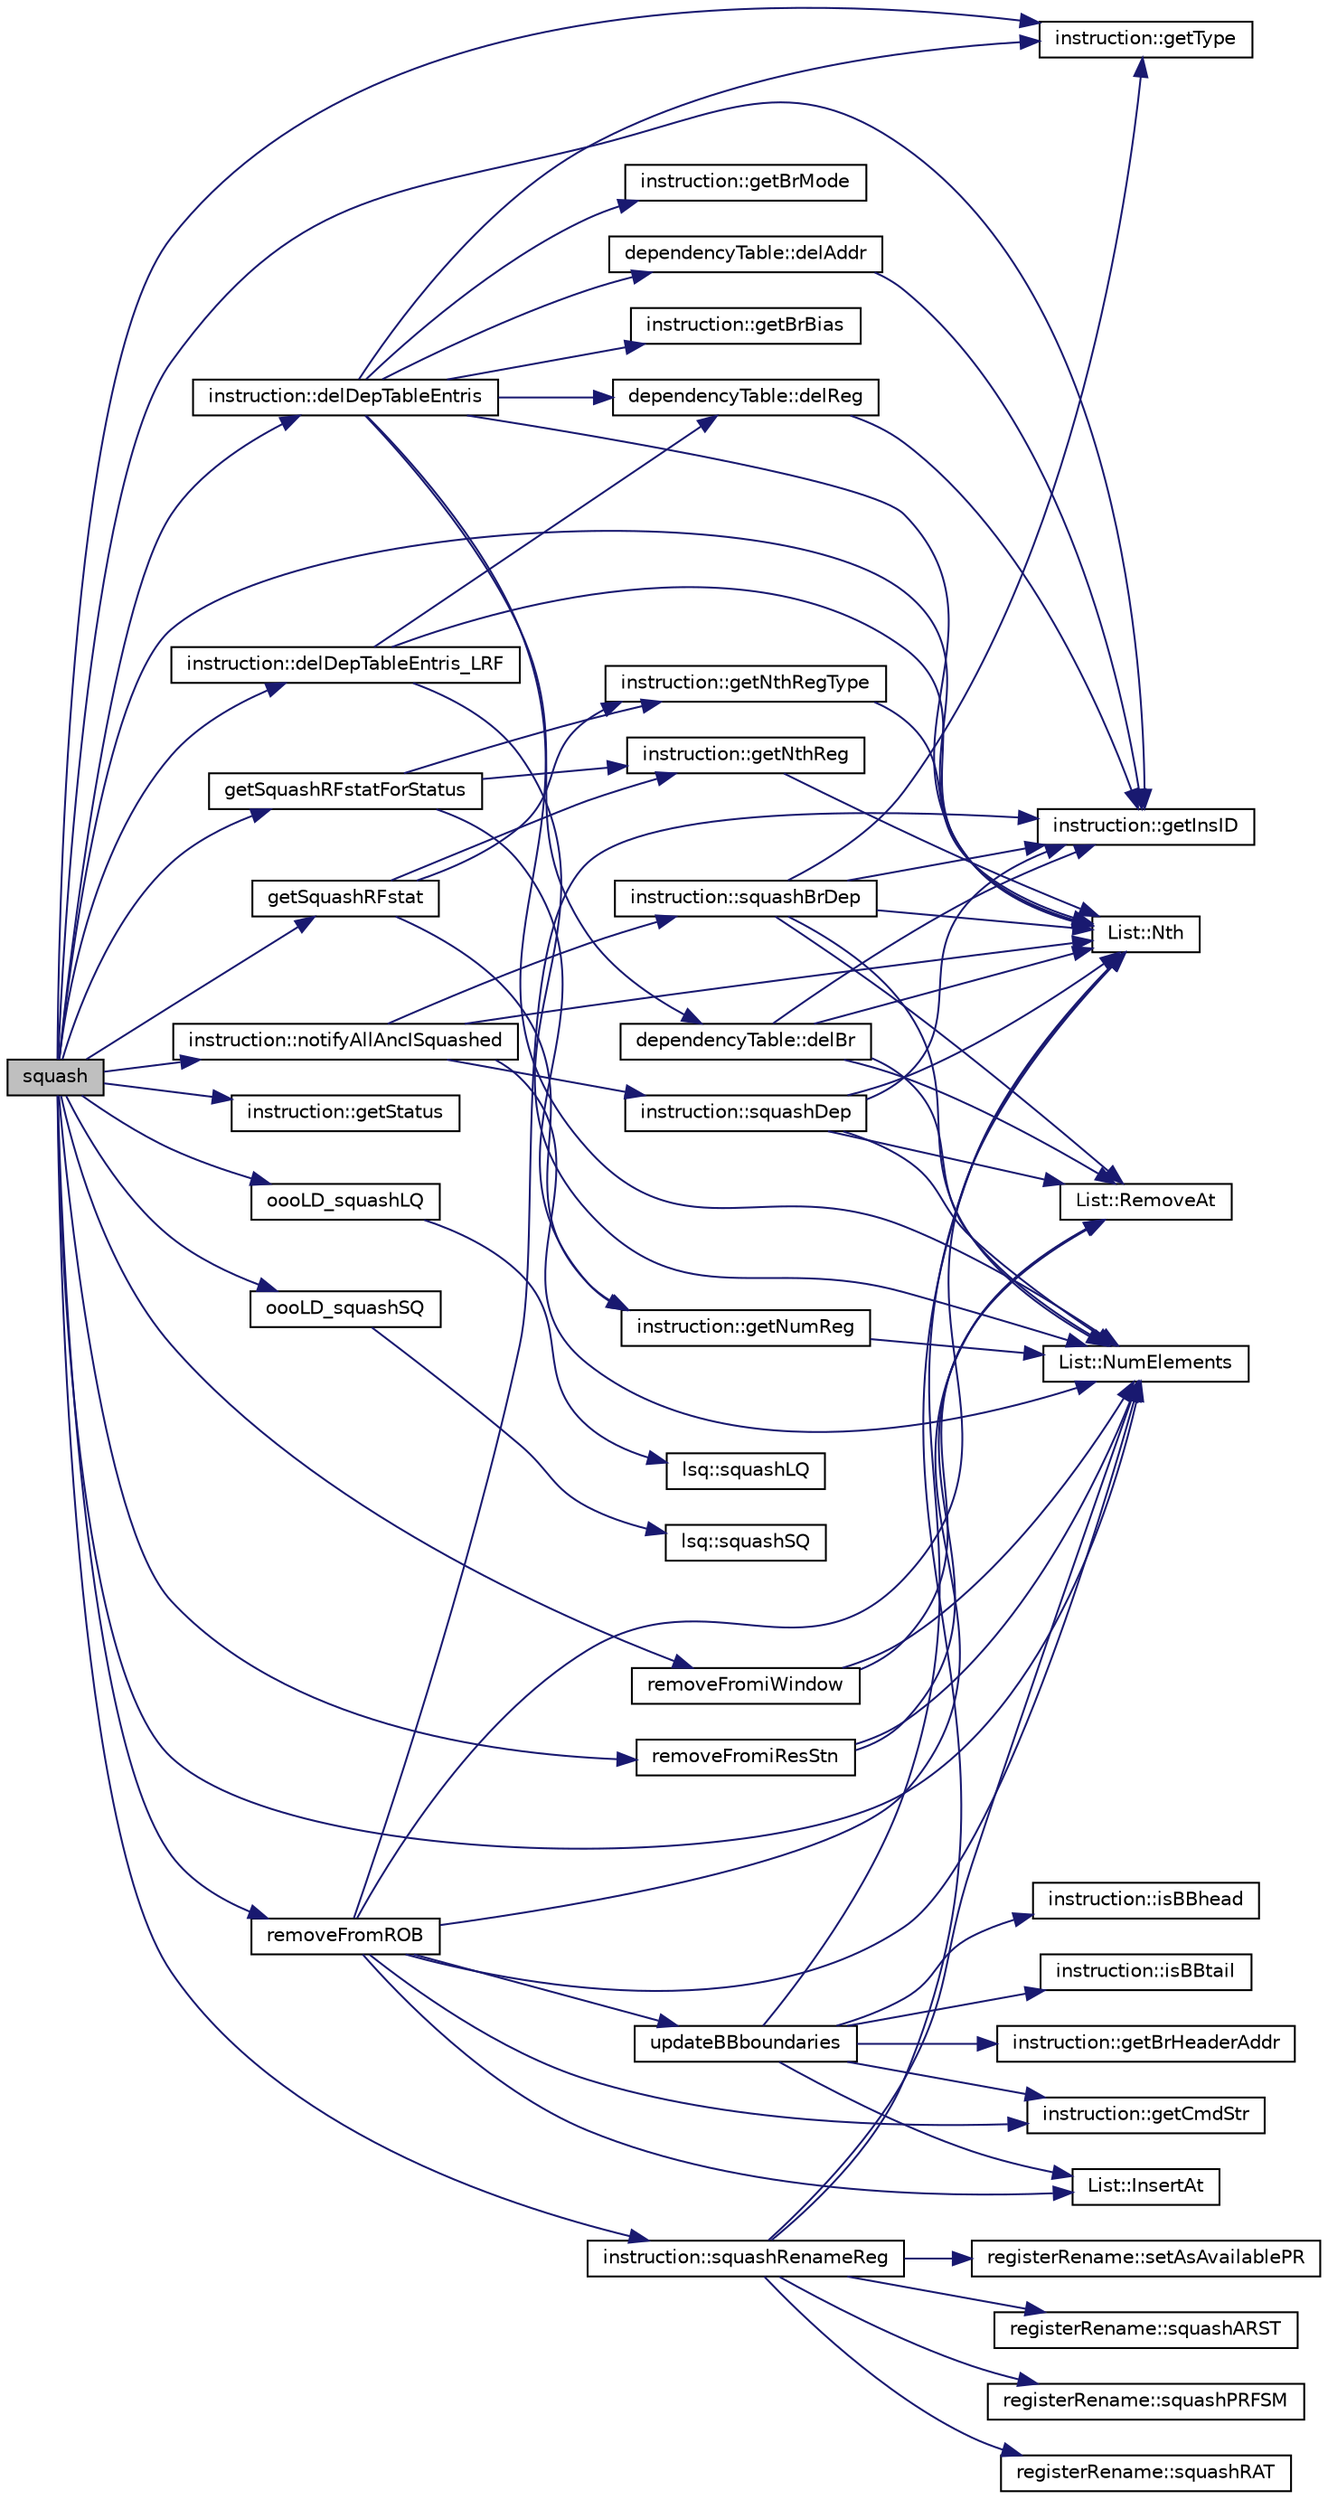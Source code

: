 digraph G
{
  edge [fontname="Helvetica",fontsize="10",labelfontname="Helvetica",labelfontsize="10"];
  node [fontname="Helvetica",fontsize="10",shape=record];
  rankdir=LR;
  Node1 [label="squash",height=0.2,width=0.4,color="black", fillcolor="grey75", style="filled" fontcolor="black"];
  Node1 -> Node2 [color="midnightblue",fontsize="10",style="solid"];
  Node2 [label="instruction::delDepTableEntris",height=0.2,width=0.4,color="black", fillcolor="white", style="filled",URL="$classinstruction.html#aa97fc6d29e3d841baede2a83414b3997"];
  Node2 -> Node3 [color="midnightblue",fontsize="10",style="solid"];
  Node3 [label="dependencyTable::delAddr",height=0.2,width=0.4,color="black", fillcolor="white", style="filled",URL="$classdependencyTable.html#abffec553d72068c891beb9fa8fe73440"];
  Node3 -> Node4 [color="midnightblue",fontsize="10",style="solid"];
  Node4 [label="instruction::getInsID",height=0.2,width=0.4,color="black", fillcolor="white", style="filled",URL="$classinstruction.html#a0856c8a7411c298a51cd8d8d5e2f8b12"];
  Node2 -> Node5 [color="midnightblue",fontsize="10",style="solid"];
  Node5 [label="dependencyTable::delBr",height=0.2,width=0.4,color="black", fillcolor="white", style="filled",URL="$classdependencyTable.html#a6b94d787b12a3979b8b182c7e5bde07f"];
  Node5 -> Node4 [color="midnightblue",fontsize="10",style="solid"];
  Node5 -> Node6 [color="midnightblue",fontsize="10",style="solid"];
  Node6 [label="List::Nth",height=0.2,width=0.4,color="black", fillcolor="white", style="filled",URL="$classList.html#a5eb964816de33c85e1d46658ddf8c6c4"];
  Node5 -> Node7 [color="midnightblue",fontsize="10",style="solid"];
  Node7 [label="List::NumElements",height=0.2,width=0.4,color="black", fillcolor="white", style="filled",URL="$classList.html#ac2e9d50f703b01bf643fa6ce50837c26"];
  Node5 -> Node8 [color="midnightblue",fontsize="10",style="solid"];
  Node8 [label="List::RemoveAt",height=0.2,width=0.4,color="black", fillcolor="white", style="filled",URL="$classList.html#af17f72d263f90d53ea8501b5b1853470"];
  Node2 -> Node9 [color="midnightblue",fontsize="10",style="solid"];
  Node9 [label="dependencyTable::delReg",height=0.2,width=0.4,color="black", fillcolor="white", style="filled",URL="$classdependencyTable.html#a6057fc845371e5846048e7c7ede21cd8"];
  Node9 -> Node4 [color="midnightblue",fontsize="10",style="solid"];
  Node2 -> Node10 [color="midnightblue",fontsize="10",style="solid"];
  Node10 [label="instruction::getBrBias",height=0.2,width=0.4,color="black", fillcolor="white", style="filled",URL="$classinstruction.html#ac75c130a63a934b5e7e6ea4317a92a73"];
  Node2 -> Node11 [color="midnightblue",fontsize="10",style="solid"];
  Node11 [label="instruction::getBrMode",height=0.2,width=0.4,color="black", fillcolor="white", style="filled",URL="$classinstruction.html#a5ec270309f416ce62db5ea8e6478819d"];
  Node2 -> Node12 [color="midnightblue",fontsize="10",style="solid"];
  Node12 [label="instruction::getType",height=0.2,width=0.4,color="black", fillcolor="white", style="filled",URL="$classinstruction.html#a47623362d505a662b974624f81288389"];
  Node2 -> Node6 [color="midnightblue",fontsize="10",style="solid"];
  Node2 -> Node7 [color="midnightblue",fontsize="10",style="solid"];
  Node1 -> Node13 [color="midnightblue",fontsize="10",style="solid"];
  Node13 [label="instruction::delDepTableEntris_LRF",height=0.2,width=0.4,color="black", fillcolor="white", style="filled",URL="$classinstruction.html#ae2485787a9240cab1aa5d9f87df01a04"];
  Node13 -> Node9 [color="midnightblue",fontsize="10",style="solid"];
  Node13 -> Node6 [color="midnightblue",fontsize="10",style="solid"];
  Node13 -> Node7 [color="midnightblue",fontsize="10",style="solid"];
  Node1 -> Node4 [color="midnightblue",fontsize="10",style="solid"];
  Node1 -> Node14 [color="midnightblue",fontsize="10",style="solid"];
  Node14 [label="getSquashRFstat",height=0.2,width=0.4,color="black", fillcolor="white", style="filled",URL="$bkEnd_8cpp.html#a3e5129a7cabbb869a82de1f82e856d57"];
  Node14 -> Node15 [color="midnightblue",fontsize="10",style="solid"];
  Node15 [label="instruction::getNthReg",height=0.2,width=0.4,color="black", fillcolor="white", style="filled",URL="$classinstruction.html#a54412da0ee022e05101d4fb92ee879b9"];
  Node15 -> Node6 [color="midnightblue",fontsize="10",style="solid"];
  Node14 -> Node16 [color="midnightblue",fontsize="10",style="solid"];
  Node16 [label="instruction::getNthRegType",height=0.2,width=0.4,color="black", fillcolor="white", style="filled",URL="$classinstruction.html#a9701f53aafaf1b2298378665059cef33"];
  Node16 -> Node6 [color="midnightblue",fontsize="10",style="solid"];
  Node14 -> Node17 [color="midnightblue",fontsize="10",style="solid"];
  Node17 [label="instruction::getNumReg",height=0.2,width=0.4,color="black", fillcolor="white", style="filled",URL="$classinstruction.html#af64e1265e882da7e152bd47cb7794c3b"];
  Node17 -> Node7 [color="midnightblue",fontsize="10",style="solid"];
  Node1 -> Node18 [color="midnightblue",fontsize="10",style="solid"];
  Node18 [label="getSquashRFstatForStatus",height=0.2,width=0.4,color="black", fillcolor="white", style="filled",URL="$bkEnd_8cpp.html#a832dd92de97859679d2c78b8f8dc99e7"];
  Node18 -> Node15 [color="midnightblue",fontsize="10",style="solid"];
  Node18 -> Node16 [color="midnightblue",fontsize="10",style="solid"];
  Node18 -> Node17 [color="midnightblue",fontsize="10",style="solid"];
  Node1 -> Node19 [color="midnightblue",fontsize="10",style="solid"];
  Node19 [label="instruction::getStatus",height=0.2,width=0.4,color="black", fillcolor="white", style="filled",URL="$classinstruction.html#ae93f7b1b0385897bb15fc795ee654c37"];
  Node1 -> Node12 [color="midnightblue",fontsize="10",style="solid"];
  Node1 -> Node20 [color="midnightblue",fontsize="10",style="solid"];
  Node20 [label="instruction::notifyAllAncISquashed",height=0.2,width=0.4,color="black", fillcolor="white", style="filled",URL="$classinstruction.html#abe8f9b353e303a39ab97f1d4bebba101"];
  Node20 -> Node6 [color="midnightblue",fontsize="10",style="solid"];
  Node20 -> Node7 [color="midnightblue",fontsize="10",style="solid"];
  Node20 -> Node21 [color="midnightblue",fontsize="10",style="solid"];
  Node21 [label="instruction::squashBrDep",height=0.2,width=0.4,color="black", fillcolor="white", style="filled",URL="$classinstruction.html#ad515289a10c6e269fda95c07dd7112bb"];
  Node21 -> Node4 [color="midnightblue",fontsize="10",style="solid"];
  Node21 -> Node12 [color="midnightblue",fontsize="10",style="solid"];
  Node21 -> Node6 [color="midnightblue",fontsize="10",style="solid"];
  Node21 -> Node7 [color="midnightblue",fontsize="10",style="solid"];
  Node21 -> Node8 [color="midnightblue",fontsize="10",style="solid"];
  Node20 -> Node22 [color="midnightblue",fontsize="10",style="solid"];
  Node22 [label="instruction::squashDep",height=0.2,width=0.4,color="black", fillcolor="white", style="filled",URL="$classinstruction.html#a9643852ed74b72636a5327a6278fe12f"];
  Node22 -> Node4 [color="midnightblue",fontsize="10",style="solid"];
  Node22 -> Node6 [color="midnightblue",fontsize="10",style="solid"];
  Node22 -> Node7 [color="midnightblue",fontsize="10",style="solid"];
  Node22 -> Node8 [color="midnightblue",fontsize="10",style="solid"];
  Node1 -> Node6 [color="midnightblue",fontsize="10",style="solid"];
  Node1 -> Node7 [color="midnightblue",fontsize="10",style="solid"];
  Node1 -> Node23 [color="midnightblue",fontsize="10",style="solid"];
  Node23 [label="oooLD_squashLQ",height=0.2,width=0.4,color="black", fillcolor="white", style="filled",URL="$oooLD__lsq__ctrl_8cpp.html#aca15f4ac47f09261b50050235c712e6b"];
  Node23 -> Node24 [color="midnightblue",fontsize="10",style="solid"];
  Node24 [label="lsq::squashLQ",height=0.2,width=0.4,color="black", fillcolor="white", style="filled",URL="$classlsq.html#af5c64a015fd83b47c632f67358b10cf6"];
  Node1 -> Node25 [color="midnightblue",fontsize="10",style="solid"];
  Node25 [label="oooLD_squashSQ",height=0.2,width=0.4,color="black", fillcolor="white", style="filled",URL="$oooLD__lsq__ctrl_8cpp.html#a7d4f9d0d16b3b2e46649a78fcade92fd"];
  Node25 -> Node26 [color="midnightblue",fontsize="10",style="solid"];
  Node26 [label="lsq::squashSQ",height=0.2,width=0.4,color="black", fillcolor="white", style="filled",URL="$classlsq.html#ac4c427683d9be2a048a1d843a6f5b3a2"];
  Node1 -> Node27 [color="midnightblue",fontsize="10",style="solid"];
  Node27 [label="removeFromiResStn",height=0.2,width=0.4,color="black", fillcolor="white", style="filled",URL="$bkEnd_8cpp.html#a865779257efd579c612bee7d113a4692"];
  Node27 -> Node7 [color="midnightblue",fontsize="10",style="solid"];
  Node27 -> Node8 [color="midnightblue",fontsize="10",style="solid"];
  Node1 -> Node28 [color="midnightblue",fontsize="10",style="solid"];
  Node28 [label="removeFromiWindow",height=0.2,width=0.4,color="black", fillcolor="white", style="filled",URL="$bkEnd_8cpp.html#a2cc88dd3e5bb835d2853b0692e286158"];
  Node28 -> Node7 [color="midnightblue",fontsize="10",style="solid"];
  Node28 -> Node8 [color="midnightblue",fontsize="10",style="solid"];
  Node1 -> Node29 [color="midnightblue",fontsize="10",style="solid"];
  Node29 [label="removeFromROB",height=0.2,width=0.4,color="black", fillcolor="white", style="filled",URL="$bkEnd_8cpp.html#a30b10d56e06d16f688d896f71bb5ea58"];
  Node29 -> Node30 [color="midnightblue",fontsize="10",style="solid"];
  Node30 [label="instruction::getCmdStr",height=0.2,width=0.4,color="black", fillcolor="white", style="filled",URL="$classinstruction.html#a95d2dc965b2b6bb037d31af748b98d30"];
  Node29 -> Node4 [color="midnightblue",fontsize="10",style="solid"];
  Node29 -> Node31 [color="midnightblue",fontsize="10",style="solid"];
  Node31 [label="List::InsertAt",height=0.2,width=0.4,color="black", fillcolor="white", style="filled",URL="$classList.html#a8d86a82c138b259da6fa0d046aed985b"];
  Node29 -> Node6 [color="midnightblue",fontsize="10",style="solid"];
  Node29 -> Node7 [color="midnightblue",fontsize="10",style="solid"];
  Node29 -> Node8 [color="midnightblue",fontsize="10",style="solid"];
  Node29 -> Node32 [color="midnightblue",fontsize="10",style="solid"];
  Node32 [label="updateBBboundaries",height=0.2,width=0.4,color="black", fillcolor="white", style="filled",URL="$bkEnd_8cpp.html#a3d96f03b51c73d69d52d695fc3b67751"];
  Node32 -> Node33 [color="midnightblue",fontsize="10",style="solid"];
  Node33 [label="instruction::getBrHeaderAddr",height=0.2,width=0.4,color="black", fillcolor="white", style="filled",URL="$classinstruction.html#a87aa9628956122d77e3b1f6144f7e6e9"];
  Node32 -> Node30 [color="midnightblue",fontsize="10",style="solid"];
  Node32 -> Node31 [color="midnightblue",fontsize="10",style="solid"];
  Node32 -> Node34 [color="midnightblue",fontsize="10",style="solid"];
  Node34 [label="instruction::isBBhead",height=0.2,width=0.4,color="black", fillcolor="white", style="filled",URL="$classinstruction.html#a62b80293d12bff3fca6bb0e052ab710c"];
  Node32 -> Node35 [color="midnightblue",fontsize="10",style="solid"];
  Node35 [label="instruction::isBBtail",height=0.2,width=0.4,color="black", fillcolor="white", style="filled",URL="$classinstruction.html#ab72dc8a4eae39e0ae3f7317fa88d66d7"];
  Node32 -> Node6 [color="midnightblue",fontsize="10",style="solid"];
  Node1 -> Node36 [color="midnightblue",fontsize="10",style="solid"];
  Node36 [label="instruction::squashRenameReg",height=0.2,width=0.4,color="black", fillcolor="white", style="filled",URL="$classinstruction.html#a9860d38bd4eed33f9047b7829173d183"];
  Node36 -> Node6 [color="midnightblue",fontsize="10",style="solid"];
  Node36 -> Node7 [color="midnightblue",fontsize="10",style="solid"];
  Node36 -> Node37 [color="midnightblue",fontsize="10",style="solid"];
  Node37 [label="registerRename::setAsAvailablePR",height=0.2,width=0.4,color="black", fillcolor="white", style="filled",URL="$classregisterRename.html#a897a4855df90b6dbd2b44a96a48b1a9e"];
  Node36 -> Node38 [color="midnightblue",fontsize="10",style="solid"];
  Node38 [label="registerRename::squashARST",height=0.2,width=0.4,color="black", fillcolor="white", style="filled",URL="$classregisterRename.html#ae1d746f5735c22c34f2f28b194ef1a55"];
  Node36 -> Node39 [color="midnightblue",fontsize="10",style="solid"];
  Node39 [label="registerRename::squashPRFSM",height=0.2,width=0.4,color="black", fillcolor="white", style="filled",URL="$classregisterRename.html#aa2e122bca28af9d31425752115a0bceb"];
  Node36 -> Node40 [color="midnightblue",fontsize="10",style="solid"];
  Node40 [label="registerRename::squashRAT",height=0.2,width=0.4,color="black", fillcolor="white", style="filled",URL="$classregisterRename.html#afd0ae2c9363f1f9067da25ef2ff03001"];
}
